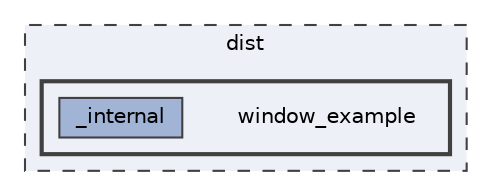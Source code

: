 digraph "C:/Users/Erick/OneDrive - UCB-O365/Research/Codes/Hapi/Practising/dist/window_example"
{
 // LATEX_PDF_SIZE
  bgcolor="transparent";
  edge [fontname=Helvetica,fontsize=10,labelfontname=Helvetica,labelfontsize=10];
  node [fontname=Helvetica,fontsize=10,shape=box,height=0.2,width=0.4];
  compound=true
  subgraph clusterdir_b94f9f0c034b39d5d6d39e3a6fbfd3e1 {
    graph [ bgcolor="#edf0f7", pencolor="grey25", label="dist", fontname=Helvetica,fontsize=10 style="filled,dashed", URL="dir_b94f9f0c034b39d5d6d39e3a6fbfd3e1.html",tooltip=""]
  subgraph clusterdir_47188dd636d86c639b145c1a6ad16d1b {
    graph [ bgcolor="#edf0f7", pencolor="grey25", label="", fontname=Helvetica,fontsize=10 style="filled,bold", URL="dir_47188dd636d86c639b145c1a6ad16d1b.html",tooltip=""]
    dir_47188dd636d86c639b145c1a6ad16d1b [shape=plaintext, label="window_example"];
  dir_2b313580acd335cdbaf48337437ec091 [label="_internal", fillcolor="#a2b4d6", color="grey25", style="filled", URL="dir_2b313580acd335cdbaf48337437ec091.html",tooltip=""];
  }
  }
}
